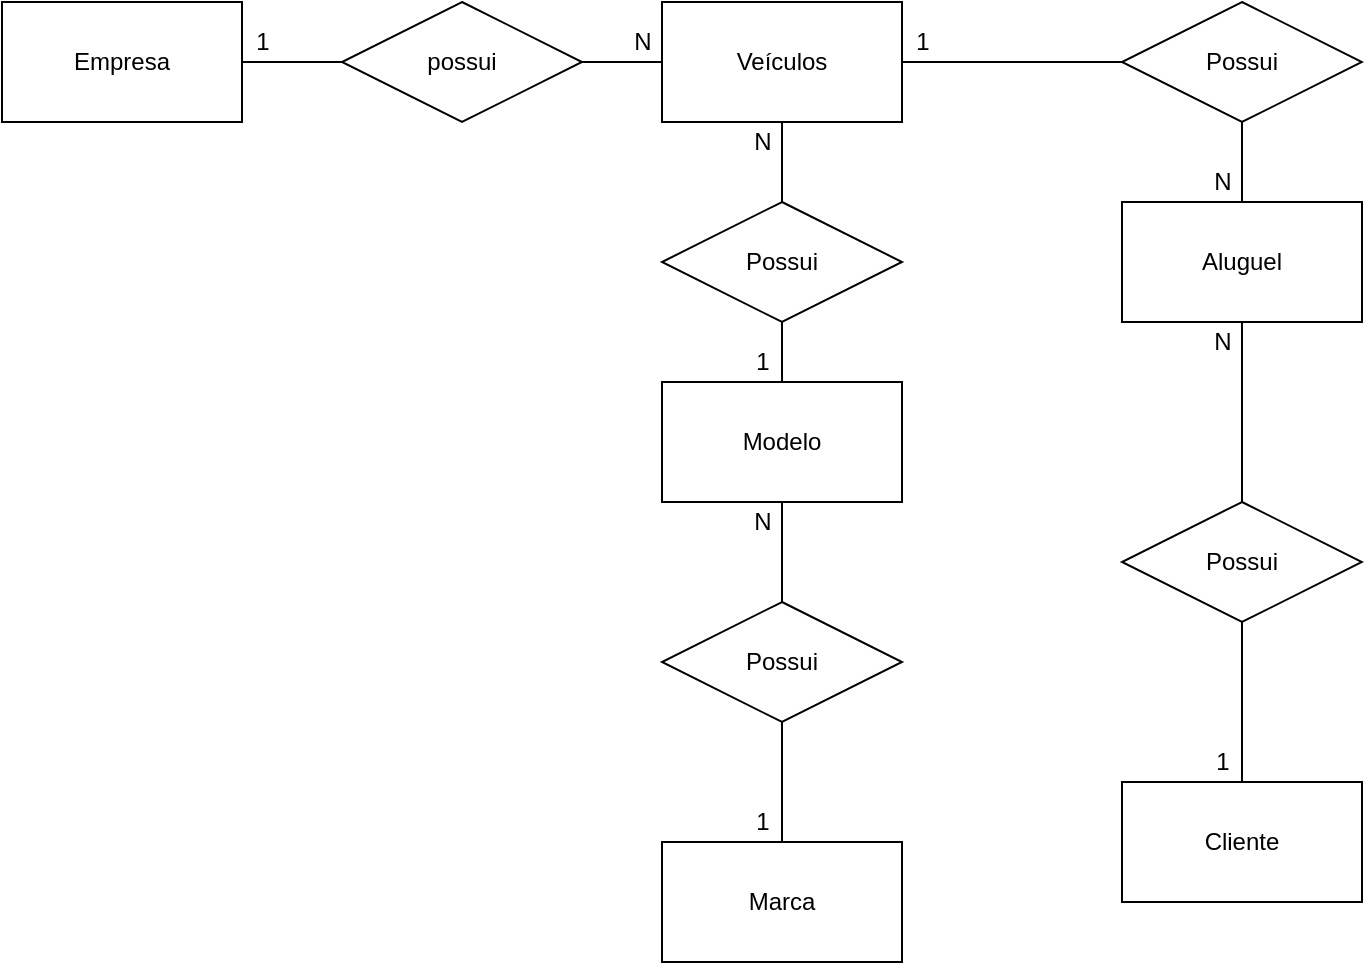 <mxfile version="14.9.4" type="device" pages="2"><diagram id="dP7IyqZ8uyRA2ydgE4WE" name="Conceitual"><mxGraphModel dx="782" dy="1875" grid="1" gridSize="10" guides="1" tooltips="1" connect="1" arrows="1" fold="1" page="1" pageScale="1" pageWidth="827" pageHeight="1169" math="0" shadow="0"><root><mxCell id="0"/><mxCell id="1" parent="0"/><mxCell id="ikUBrnRE6BC0nAF0PEZS-40" value="" style="edgeStyle=orthogonalEdgeStyle;rounded=0;orthogonalLoop=1;jettySize=auto;html=1;endArrow=none;endFill=0;" parent="1" source="ikUBrnRE6BC0nAF0PEZS-28" target="ikUBrnRE6BC0nAF0PEZS-33" edge="1"><mxGeometry relative="1" as="geometry"/></mxCell><mxCell id="ikUBrnRE6BC0nAF0PEZS-28" value="Empresa" style="rounded=0;whiteSpace=wrap;html=1;" parent="1" vertex="1"><mxGeometry x="10" y="-1160" width="120" height="60" as="geometry"/></mxCell><mxCell id="ikUBrnRE6BC0nAF0PEZS-42" value="" style="edgeStyle=orthogonalEdgeStyle;rounded=0;orthogonalLoop=1;jettySize=auto;html=1;endArrow=none;endFill=0;" parent="1" source="ikUBrnRE6BC0nAF0PEZS-29" target="ikUBrnRE6BC0nAF0PEZS-36" edge="1"><mxGeometry relative="1" as="geometry"/></mxCell><mxCell id="ikUBrnRE6BC0nAF0PEZS-29" value="Veículos" style="rounded=0;whiteSpace=wrap;html=1;" parent="1" vertex="1"><mxGeometry x="340" y="-1160" width="120" height="60" as="geometry"/></mxCell><mxCell id="ikUBrnRE6BC0nAF0PEZS-30" value="Marca" style="rounded=0;whiteSpace=wrap;html=1;" parent="1" vertex="1"><mxGeometry x="340" y="-740" width="120" height="60" as="geometry"/></mxCell><mxCell id="754DrJDfCToHwpc8Ai1J-5" value="" style="edgeStyle=orthogonalEdgeStyle;rounded=0;orthogonalLoop=1;jettySize=auto;html=1;endArrow=none;endFill=0;" edge="1" parent="1" source="ikUBrnRE6BC0nAF0PEZS-31" target="ikUBrnRE6BC0nAF0PEZS-35"><mxGeometry relative="1" as="geometry"/></mxCell><mxCell id="754DrJDfCToHwpc8Ai1J-6" value="" style="edgeStyle=orthogonalEdgeStyle;rounded=0;orthogonalLoop=1;jettySize=auto;html=1;endArrow=none;endFill=0;" edge="1" parent="1" source="ikUBrnRE6BC0nAF0PEZS-31" target="ikUBrnRE6BC0nAF0PEZS-34"><mxGeometry relative="1" as="geometry"/></mxCell><mxCell id="ikUBrnRE6BC0nAF0PEZS-31" value="Modelo" style="rounded=0;whiteSpace=wrap;html=1;" parent="1" vertex="1"><mxGeometry x="340" y="-970" width="120" height="60" as="geometry"/></mxCell><mxCell id="ikUBrnRE6BC0nAF0PEZS-41" value="" style="edgeStyle=orthogonalEdgeStyle;rounded=0;orthogonalLoop=1;jettySize=auto;html=1;endArrow=none;endFill=0;" parent="1" source="ikUBrnRE6BC0nAF0PEZS-33" target="ikUBrnRE6BC0nAF0PEZS-29" edge="1"><mxGeometry relative="1" as="geometry"/></mxCell><mxCell id="ikUBrnRE6BC0nAF0PEZS-51" value="" style="edgeStyle=orthogonalEdgeStyle;rounded=0;orthogonalLoop=1;jettySize=auto;html=1;endArrow=none;endFill=0;" parent="1" source="ikUBrnRE6BC0nAF0PEZS-33" target="ikUBrnRE6BC0nAF0PEZS-29" edge="1"><mxGeometry relative="1" as="geometry"/></mxCell><mxCell id="ikUBrnRE6BC0nAF0PEZS-33" value="possui" style="shape=rhombus;perimeter=rhombusPerimeter;whiteSpace=wrap;html=1;align=center;" parent="1" vertex="1"><mxGeometry x="180" y="-1160" width="120" height="60" as="geometry"/></mxCell><mxCell id="ikUBrnRE6BC0nAF0PEZS-58" value="" style="edgeStyle=orthogonalEdgeStyle;rounded=0;orthogonalLoop=1;jettySize=auto;html=1;endArrow=none;endFill=0;" parent="1" source="ikUBrnRE6BC0nAF0PEZS-34" target="ikUBrnRE6BC0nAF0PEZS-29" edge="1"><mxGeometry relative="1" as="geometry"/></mxCell><mxCell id="ikUBrnRE6BC0nAF0PEZS-34" value="Possui" style="shape=rhombus;perimeter=rhombusPerimeter;whiteSpace=wrap;html=1;align=center;" parent="1" vertex="1"><mxGeometry x="340" y="-1060" width="120" height="60" as="geometry"/></mxCell><mxCell id="754DrJDfCToHwpc8Ai1J-8" value="" style="edgeStyle=orthogonalEdgeStyle;rounded=0;orthogonalLoop=1;jettySize=auto;html=1;endArrow=none;endFill=0;" edge="1" parent="1" source="ikUBrnRE6BC0nAF0PEZS-35" target="ikUBrnRE6BC0nAF0PEZS-30"><mxGeometry relative="1" as="geometry"/></mxCell><mxCell id="ikUBrnRE6BC0nAF0PEZS-35" value="Possui" style="shape=rhombus;perimeter=rhombusPerimeter;whiteSpace=wrap;html=1;align=center;" parent="1" vertex="1"><mxGeometry x="340" y="-860" width="120" height="60" as="geometry"/></mxCell><mxCell id="ikUBrnRE6BC0nAF0PEZS-47" value="" style="edgeStyle=orthogonalEdgeStyle;rounded=0;orthogonalLoop=1;jettySize=auto;html=1;endArrow=none;endFill=0;" parent="1" source="ikUBrnRE6BC0nAF0PEZS-36" target="ikUBrnRE6BC0nAF0PEZS-37" edge="1"><mxGeometry relative="1" as="geometry"/></mxCell><mxCell id="ikUBrnRE6BC0nAF0PEZS-36" value="Possui" style="shape=rhombus;perimeter=rhombusPerimeter;whiteSpace=wrap;html=1;align=center;" parent="1" vertex="1"><mxGeometry x="570" y="-1160" width="120" height="60" as="geometry"/></mxCell><mxCell id="ikUBrnRE6BC0nAF0PEZS-48" value="" style="edgeStyle=orthogonalEdgeStyle;rounded=0;orthogonalLoop=1;jettySize=auto;html=1;endArrow=none;endFill=0;" parent="1" source="ikUBrnRE6BC0nAF0PEZS-37" target="ikUBrnRE6BC0nAF0PEZS-39" edge="1"><mxGeometry relative="1" as="geometry"/></mxCell><mxCell id="ikUBrnRE6BC0nAF0PEZS-37" value="Aluguel" style="rounded=0;whiteSpace=wrap;html=1;" parent="1" vertex="1"><mxGeometry x="570" y="-1060" width="120" height="60" as="geometry"/></mxCell><mxCell id="ikUBrnRE6BC0nAF0PEZS-38" value="Cliente" style="rounded=0;whiteSpace=wrap;html=1;" parent="1" vertex="1"><mxGeometry x="570" y="-770" width="120" height="60" as="geometry"/></mxCell><mxCell id="ikUBrnRE6BC0nAF0PEZS-49" value="" style="edgeStyle=orthogonalEdgeStyle;rounded=0;orthogonalLoop=1;jettySize=auto;html=1;endArrow=none;endFill=0;" parent="1" source="ikUBrnRE6BC0nAF0PEZS-39" target="ikUBrnRE6BC0nAF0PEZS-38" edge="1"><mxGeometry relative="1" as="geometry"/></mxCell><mxCell id="ikUBrnRE6BC0nAF0PEZS-39" value="Possui" style="shape=rhombus;perimeter=rhombusPerimeter;whiteSpace=wrap;html=1;align=center;" parent="1" vertex="1"><mxGeometry x="570" y="-910" width="120" height="60" as="geometry"/></mxCell><mxCell id="ikUBrnRE6BC0nAF0PEZS-50" value="1" style="text;html=1;align=center;verticalAlign=middle;resizable=0;points=[];autosize=1;strokeColor=none;" parent="1" vertex="1"><mxGeometry x="130" y="-1150" width="20" height="20" as="geometry"/></mxCell><mxCell id="ikUBrnRE6BC0nAF0PEZS-52" value="N" style="text;html=1;align=center;verticalAlign=middle;resizable=0;points=[];autosize=1;strokeColor=none;" parent="1" vertex="1"><mxGeometry x="320" y="-1150" width="20" height="20" as="geometry"/></mxCell><mxCell id="ikUBrnRE6BC0nAF0PEZS-53" value="1" style="text;html=1;align=center;verticalAlign=middle;resizable=0;points=[];autosize=1;strokeColor=none;" parent="1" vertex="1"><mxGeometry x="380" y="-990" width="20" height="20" as="geometry"/></mxCell><mxCell id="ikUBrnRE6BC0nAF0PEZS-59" value="1" style="text;html=1;align=center;verticalAlign=middle;resizable=0;points=[];autosize=1;strokeColor=none;" parent="1" vertex="1"><mxGeometry x="380" y="-760" width="20" height="20" as="geometry"/></mxCell><mxCell id="ikUBrnRE6BC0nAF0PEZS-60" value="N" style="text;html=1;align=center;verticalAlign=middle;resizable=0;points=[];autosize=1;strokeColor=none;" parent="1" vertex="1"><mxGeometry x="380" y="-910" width="20" height="20" as="geometry"/></mxCell><mxCell id="ikUBrnRE6BC0nAF0PEZS-61" value="1" style="text;html=1;align=center;verticalAlign=middle;resizable=0;points=[];autosize=1;strokeColor=none;" parent="1" vertex="1"><mxGeometry x="460" y="-1150" width="20" height="20" as="geometry"/></mxCell><mxCell id="ikUBrnRE6BC0nAF0PEZS-62" value="N" style="text;html=1;align=center;verticalAlign=middle;resizable=0;points=[];autosize=1;strokeColor=none;" parent="1" vertex="1"><mxGeometry x="610" y="-1080" width="20" height="20" as="geometry"/></mxCell><mxCell id="ikUBrnRE6BC0nAF0PEZS-63" value="N" style="text;html=1;align=center;verticalAlign=middle;resizable=0;points=[];autosize=1;strokeColor=none;" parent="1" vertex="1"><mxGeometry x="610" y="-1000" width="20" height="20" as="geometry"/></mxCell><mxCell id="ikUBrnRE6BC0nAF0PEZS-64" value="1" style="text;html=1;align=center;verticalAlign=middle;resizable=0;points=[];autosize=1;strokeColor=none;" parent="1" vertex="1"><mxGeometry x="610" y="-790" width="20" height="20" as="geometry"/></mxCell><mxCell id="ikUBrnRE6BC0nAF0PEZS-65" value="N" style="text;html=1;align=center;verticalAlign=middle;resizable=0;points=[];autosize=1;strokeColor=none;" parent="1" vertex="1"><mxGeometry x="380" y="-1100" width="20" height="20" as="geometry"/></mxCell></root></mxGraphModel></diagram><diagram id="O4ftNiduSpeW0E8-HrsY" name="Lógico"><mxGraphModel dx="382" dy="701" grid="1" gridSize="10" guides="1" tooltips="1" connect="1" arrows="1" fold="1" page="1" pageScale="1" pageWidth="827" pageHeight="1169" math="0" shadow="0"><root><mxCell id="acDNq2vjcGm8jdOuro44-0"/><mxCell id="acDNq2vjcGm8jdOuro44-1" parent="acDNq2vjcGm8jdOuro44-0"/><mxCell id="acDNq2vjcGm8jdOuro44-2" value="Empresa" style="shape=table;startSize=30;container=1;collapsible=1;childLayout=tableLayout;fixedRows=1;rowLines=0;fontStyle=1;align=center;resizeLast=1;" parent="acDNq2vjcGm8jdOuro44-1" vertex="1"><mxGeometry x="20" y="40" width="180" height="100" as="geometry"/></mxCell><mxCell id="acDNq2vjcGm8jdOuro44-3" value="" style="shape=partialRectangle;collapsible=0;dropTarget=0;pointerEvents=0;fillColor=none;top=0;left=0;bottom=1;right=0;points=[[0,0.5],[1,0.5]];portConstraint=eastwest;" parent="acDNq2vjcGm8jdOuro44-2" vertex="1"><mxGeometry y="30" width="180" height="30" as="geometry"/></mxCell><mxCell id="acDNq2vjcGm8jdOuro44-4" value="PK" style="shape=partialRectangle;connectable=0;fillColor=none;top=0;left=0;bottom=0;right=0;fontStyle=1;overflow=hidden;" parent="acDNq2vjcGm8jdOuro44-3" vertex="1"><mxGeometry width="30" height="30" as="geometry"/></mxCell><mxCell id="acDNq2vjcGm8jdOuro44-5" value="idEmpresa" style="shape=partialRectangle;connectable=0;fillColor=none;top=0;left=0;bottom=0;right=0;align=left;spacingLeft=6;fontStyle=5;overflow=hidden;" parent="acDNq2vjcGm8jdOuro44-3" vertex="1"><mxGeometry x="30" width="150" height="30" as="geometry"/></mxCell><mxCell id="acDNq2vjcGm8jdOuro44-6" value="" style="shape=partialRectangle;collapsible=0;dropTarget=0;pointerEvents=0;fillColor=none;top=0;left=0;bottom=0;right=0;points=[[0,0.5],[1,0.5]];portConstraint=eastwest;" parent="acDNq2vjcGm8jdOuro44-2" vertex="1"><mxGeometry y="60" width="180" height="30" as="geometry"/></mxCell><mxCell id="acDNq2vjcGm8jdOuro44-7" value="" style="shape=partialRectangle;connectable=0;fillColor=none;top=0;left=0;bottom=0;right=0;editable=1;overflow=hidden;" parent="acDNq2vjcGm8jdOuro44-6" vertex="1"><mxGeometry width="30" height="30" as="geometry"/></mxCell><mxCell id="acDNq2vjcGm8jdOuro44-8" value="NomeEmpresa" style="shape=partialRectangle;connectable=0;fillColor=none;top=0;left=0;bottom=0;right=0;align=left;spacingLeft=6;overflow=hidden;" parent="acDNq2vjcGm8jdOuro44-6" vertex="1"><mxGeometry x="30" width="150" height="30" as="geometry"/></mxCell><mxCell id="acDNq2vjcGm8jdOuro44-15" value="Veículos" style="shape=table;startSize=30;container=1;collapsible=1;childLayout=tableLayout;fixedRows=1;rowLines=0;fontStyle=1;align=center;resizeLast=1;" parent="acDNq2vjcGm8jdOuro44-1" vertex="1"><mxGeometry x="260" y="40" width="180" height="170" as="geometry"/></mxCell><mxCell id="JSpsxXMEmBdzqA0Dt7PM-111" value="" style="shape=partialRectangle;collapsible=0;dropTarget=0;pointerEvents=0;fillColor=none;top=0;left=0;bottom=0;right=0;points=[[0,0.5],[1,0.5]];portConstraint=eastwest;" vertex="1" parent="acDNq2vjcGm8jdOuro44-15"><mxGeometry y="30" width="180" height="30" as="geometry"/></mxCell><mxCell id="JSpsxXMEmBdzqA0Dt7PM-112" value="PK" style="shape=partialRectangle;connectable=0;fillColor=none;top=0;left=0;bottom=0;right=0;fontStyle=1;overflow=hidden;" vertex="1" parent="JSpsxXMEmBdzqA0Dt7PM-111"><mxGeometry width="60" height="30" as="geometry"/></mxCell><mxCell id="JSpsxXMEmBdzqA0Dt7PM-113" value="idVeículos" style="shape=partialRectangle;connectable=0;fillColor=none;top=0;left=0;bottom=0;right=0;align=left;spacingLeft=6;fontStyle=5;overflow=hidden;" vertex="1" parent="JSpsxXMEmBdzqA0Dt7PM-111"><mxGeometry x="60" width="120" height="30" as="geometry"/></mxCell><mxCell id="acDNq2vjcGm8jdOuro44-16" value="" style="shape=partialRectangle;collapsible=0;dropTarget=0;pointerEvents=0;fillColor=none;top=0;left=0;bottom=0;right=0;points=[[0,0.5],[1,0.5]];portConstraint=eastwest;" parent="acDNq2vjcGm8jdOuro44-15" vertex="1"><mxGeometry y="60" width="180" height="30" as="geometry"/></mxCell><mxCell id="acDNq2vjcGm8jdOuro44-17" value="FK" style="shape=partialRectangle;connectable=0;fillColor=none;top=0;left=0;bottom=0;right=0;fontStyle=1;overflow=hidden;" parent="acDNq2vjcGm8jdOuro44-16" vertex="1"><mxGeometry width="60" height="30" as="geometry"/></mxCell><mxCell id="acDNq2vjcGm8jdOuro44-18" value="IdEmpresa" style="shape=partialRectangle;connectable=0;fillColor=none;top=0;left=0;bottom=0;right=0;align=left;spacingLeft=6;fontStyle=5;overflow=hidden;" parent="acDNq2vjcGm8jdOuro44-16" vertex="1"><mxGeometry x="60" width="120" height="30" as="geometry"/></mxCell><mxCell id="acDNq2vjcGm8jdOuro44-19" value="" style="shape=partialRectangle;collapsible=0;dropTarget=0;pointerEvents=0;fillColor=none;top=0;left=0;bottom=1;right=0;points=[[0,0.5],[1,0.5]];portConstraint=eastwest;" parent="acDNq2vjcGm8jdOuro44-15" vertex="1"><mxGeometry y="90" width="180" height="30" as="geometry"/></mxCell><mxCell id="acDNq2vjcGm8jdOuro44-20" value="FK" style="shape=partialRectangle;connectable=0;fillColor=none;top=0;left=0;bottom=0;right=0;fontStyle=1;overflow=hidden;" parent="acDNq2vjcGm8jdOuro44-19" vertex="1"><mxGeometry width="60" height="30" as="geometry"/></mxCell><mxCell id="acDNq2vjcGm8jdOuro44-21" value="idModelo" style="shape=partialRectangle;connectable=0;fillColor=none;top=0;left=0;bottom=0;right=0;align=left;spacingLeft=6;fontStyle=5;overflow=hidden;" parent="acDNq2vjcGm8jdOuro44-19" vertex="1"><mxGeometry x="60" width="120" height="30" as="geometry"/></mxCell><mxCell id="acDNq2vjcGm8jdOuro44-22" value="" style="shape=partialRectangle;collapsible=0;dropTarget=0;pointerEvents=0;fillColor=none;top=0;left=0;bottom=0;right=0;points=[[0,0.5],[1,0.5]];portConstraint=eastwest;" parent="acDNq2vjcGm8jdOuro44-15" vertex="1"><mxGeometry y="120" width="180" height="30" as="geometry"/></mxCell><mxCell id="acDNq2vjcGm8jdOuro44-23" value="" style="shape=partialRectangle;connectable=0;fillColor=none;top=0;left=0;bottom=0;right=0;editable=1;overflow=hidden;" parent="acDNq2vjcGm8jdOuro44-22" vertex="1"><mxGeometry width="60" height="30" as="geometry"/></mxCell><mxCell id="acDNq2vjcGm8jdOuro44-24" value="Placa_veículo" style="shape=partialRectangle;connectable=0;fillColor=none;top=0;left=0;bottom=0;right=0;align=left;spacingLeft=6;overflow=hidden;" parent="acDNq2vjcGm8jdOuro44-22" vertex="1"><mxGeometry x="60" width="120" height="30" as="geometry"/></mxCell><mxCell id="0eqHKtdmUTcxwE88rU_p-0" value="Marca" style="shape=table;startSize=30;container=1;collapsible=1;childLayout=tableLayout;fixedRows=1;rowLines=0;fontStyle=1;align=center;resizeLast=1;" parent="acDNq2vjcGm8jdOuro44-1" vertex="1"><mxGeometry x="260" y="430" width="180" height="100" as="geometry"/></mxCell><mxCell id="0eqHKtdmUTcxwE88rU_p-1" value="" style="shape=partialRectangle;collapsible=0;dropTarget=0;pointerEvents=0;fillColor=none;top=0;left=0;bottom=1;right=0;points=[[0,0.5],[1,0.5]];portConstraint=eastwest;" parent="0eqHKtdmUTcxwE88rU_p-0" vertex="1"><mxGeometry y="30" width="180" height="30" as="geometry"/></mxCell><mxCell id="0eqHKtdmUTcxwE88rU_p-2" value="PK" style="shape=partialRectangle;connectable=0;fillColor=none;top=0;left=0;bottom=0;right=0;fontStyle=1;overflow=hidden;" parent="0eqHKtdmUTcxwE88rU_p-1" vertex="1"><mxGeometry width="30" height="30" as="geometry"/></mxCell><mxCell id="0eqHKtdmUTcxwE88rU_p-3" value="idMarca" style="shape=partialRectangle;connectable=0;fillColor=none;top=0;left=0;bottom=0;right=0;align=left;spacingLeft=6;fontStyle=5;overflow=hidden;" parent="0eqHKtdmUTcxwE88rU_p-1" vertex="1"><mxGeometry x="30" width="150" height="30" as="geometry"/></mxCell><mxCell id="0eqHKtdmUTcxwE88rU_p-4" value="" style="shape=partialRectangle;collapsible=0;dropTarget=0;pointerEvents=0;fillColor=none;top=0;left=0;bottom=0;right=0;points=[[0,0.5],[1,0.5]];portConstraint=eastwest;" parent="0eqHKtdmUTcxwE88rU_p-0" vertex="1"><mxGeometry y="60" width="180" height="30" as="geometry"/></mxCell><mxCell id="0eqHKtdmUTcxwE88rU_p-5" value="" style="shape=partialRectangle;connectable=0;fillColor=none;top=0;left=0;bottom=0;right=0;editable=1;overflow=hidden;" parent="0eqHKtdmUTcxwE88rU_p-4" vertex="1"><mxGeometry width="30" height="30" as="geometry"/></mxCell><mxCell id="0eqHKtdmUTcxwE88rU_p-6" value="Nome_marca" style="shape=partialRectangle;connectable=0;fillColor=none;top=0;left=0;bottom=0;right=0;align=left;spacingLeft=6;overflow=hidden;" parent="0eqHKtdmUTcxwE88rU_p-4" vertex="1"><mxGeometry x="30" width="150" height="30" as="geometry"/></mxCell><mxCell id="JSpsxXMEmBdzqA0Dt7PM-0" value="Modelo" style="shape=table;startSize=30;container=1;collapsible=1;childLayout=tableLayout;fixedRows=1;rowLines=0;fontStyle=1;align=center;resizeLast=1;" vertex="1" parent="acDNq2vjcGm8jdOuro44-1"><mxGeometry x="260" y="250" width="180" height="130" as="geometry"/></mxCell><mxCell id="JSpsxXMEmBdzqA0Dt7PM-1" value="" style="shape=partialRectangle;collapsible=0;dropTarget=0;pointerEvents=0;fillColor=none;top=0;left=0;bottom=0;right=0;points=[[0,0.5],[1,0.5]];portConstraint=eastwest;" vertex="1" parent="JSpsxXMEmBdzqA0Dt7PM-0"><mxGeometry y="30" width="180" height="30" as="geometry"/></mxCell><mxCell id="JSpsxXMEmBdzqA0Dt7PM-2" value="PK" style="shape=partialRectangle;connectable=0;fillColor=none;top=0;left=0;bottom=0;right=0;fontStyle=1;overflow=hidden;" vertex="1" parent="JSpsxXMEmBdzqA0Dt7PM-1"><mxGeometry width="60" height="30" as="geometry"/></mxCell><mxCell id="JSpsxXMEmBdzqA0Dt7PM-3" value="idModelo" style="shape=partialRectangle;connectable=0;fillColor=none;top=0;left=0;bottom=0;right=0;align=left;spacingLeft=6;fontStyle=5;overflow=hidden;" vertex="1" parent="JSpsxXMEmBdzqA0Dt7PM-1"><mxGeometry x="60" width="120" height="30" as="geometry"/></mxCell><mxCell id="JSpsxXMEmBdzqA0Dt7PM-4" value="" style="shape=partialRectangle;collapsible=0;dropTarget=0;pointerEvents=0;fillColor=none;top=0;left=0;bottom=1;right=0;points=[[0,0.5],[1,0.5]];portConstraint=eastwest;" vertex="1" parent="JSpsxXMEmBdzqA0Dt7PM-0"><mxGeometry y="60" width="180" height="30" as="geometry"/></mxCell><mxCell id="JSpsxXMEmBdzqA0Dt7PM-5" value="FK" style="shape=partialRectangle;connectable=0;fillColor=none;top=0;left=0;bottom=0;right=0;fontStyle=1;overflow=hidden;" vertex="1" parent="JSpsxXMEmBdzqA0Dt7PM-4"><mxGeometry width="60" height="30" as="geometry"/></mxCell><mxCell id="JSpsxXMEmBdzqA0Dt7PM-6" value="idMarca" style="shape=partialRectangle;connectable=0;fillColor=none;top=0;left=0;bottom=0;right=0;align=left;spacingLeft=6;fontStyle=5;overflow=hidden;" vertex="1" parent="JSpsxXMEmBdzqA0Dt7PM-4"><mxGeometry x="60" width="120" height="30" as="geometry"/></mxCell><mxCell id="JSpsxXMEmBdzqA0Dt7PM-7" value="" style="shape=partialRectangle;collapsible=0;dropTarget=0;pointerEvents=0;fillColor=none;top=0;left=0;bottom=0;right=0;points=[[0,0.5],[1,0.5]];portConstraint=eastwest;" vertex="1" parent="JSpsxXMEmBdzqA0Dt7PM-0"><mxGeometry y="90" width="180" height="30" as="geometry"/></mxCell><mxCell id="JSpsxXMEmBdzqA0Dt7PM-8" value="" style="shape=partialRectangle;connectable=0;fillColor=none;top=0;left=0;bottom=0;right=0;editable=1;overflow=hidden;" vertex="1" parent="JSpsxXMEmBdzqA0Dt7PM-7"><mxGeometry width="60" height="30" as="geometry"/></mxCell><mxCell id="JSpsxXMEmBdzqA0Dt7PM-9" value="Nome_modelo" style="shape=partialRectangle;connectable=0;fillColor=none;top=0;left=0;bottom=0;right=0;align=left;spacingLeft=6;overflow=hidden;" vertex="1" parent="JSpsxXMEmBdzqA0Dt7PM-7"><mxGeometry x="60" width="120" height="30" as="geometry"/></mxCell><mxCell id="JSpsxXMEmBdzqA0Dt7PM-13" value="Cliente" style="shape=table;startSize=30;container=1;collapsible=1;childLayout=tableLayout;fixedRows=1;rowLines=0;fontStyle=1;align=center;resizeLast=1;" vertex="1" parent="acDNq2vjcGm8jdOuro44-1"><mxGeometry x="550" y="300" width="180" height="100" as="geometry"/></mxCell><mxCell id="JSpsxXMEmBdzqA0Dt7PM-14" value="" style="shape=partialRectangle;collapsible=0;dropTarget=0;pointerEvents=0;fillColor=none;top=0;left=0;bottom=1;right=0;points=[[0,0.5],[1,0.5]];portConstraint=eastwest;" vertex="1" parent="JSpsxXMEmBdzqA0Dt7PM-13"><mxGeometry y="30" width="180" height="30" as="geometry"/></mxCell><mxCell id="JSpsxXMEmBdzqA0Dt7PM-15" value="PK" style="shape=partialRectangle;connectable=0;fillColor=none;top=0;left=0;bottom=0;right=0;fontStyle=1;overflow=hidden;" vertex="1" parent="JSpsxXMEmBdzqA0Dt7PM-14"><mxGeometry width="30" height="30" as="geometry"/></mxCell><mxCell id="JSpsxXMEmBdzqA0Dt7PM-16" value="idCliente" style="shape=partialRectangle;connectable=0;fillColor=none;top=0;left=0;bottom=0;right=0;align=left;spacingLeft=6;fontStyle=5;overflow=hidden;" vertex="1" parent="JSpsxXMEmBdzqA0Dt7PM-14"><mxGeometry x="30" width="150" height="30" as="geometry"/></mxCell><mxCell id="JSpsxXMEmBdzqA0Dt7PM-17" value="" style="shape=partialRectangle;collapsible=0;dropTarget=0;pointerEvents=0;fillColor=none;top=0;left=0;bottom=0;right=0;points=[[0,0.5],[1,0.5]];portConstraint=eastwest;" vertex="1" parent="JSpsxXMEmBdzqA0Dt7PM-13"><mxGeometry y="60" width="180" height="30" as="geometry"/></mxCell><mxCell id="JSpsxXMEmBdzqA0Dt7PM-18" value="" style="shape=partialRectangle;connectable=0;fillColor=none;top=0;left=0;bottom=0;right=0;editable=1;overflow=hidden;" vertex="1" parent="JSpsxXMEmBdzqA0Dt7PM-17"><mxGeometry width="30" height="30" as="geometry"/></mxCell><mxCell id="JSpsxXMEmBdzqA0Dt7PM-19" value="Nome_cliente" style="shape=partialRectangle;connectable=0;fillColor=none;top=0;left=0;bottom=0;right=0;align=left;spacingLeft=6;overflow=hidden;" vertex="1" parent="JSpsxXMEmBdzqA0Dt7PM-17"><mxGeometry x="30" width="150" height="30" as="geometry"/></mxCell><mxCell id="JSpsxXMEmBdzqA0Dt7PM-78" value="Aluguel" style="shape=table;startSize=30;container=1;collapsible=1;childLayout=tableLayout;fixedRows=1;rowLines=0;fontStyle=1;align=center;resizeLast=1;fillColor=#ffffff;" vertex="1" parent="acDNq2vjcGm8jdOuro44-1"><mxGeometry x="540" y="40" width="180" height="190" as="geometry"/></mxCell><mxCell id="JSpsxXMEmBdzqA0Dt7PM-79" value="" style="shape=partialRectangle;collapsible=0;dropTarget=0;pointerEvents=0;fillColor=none;top=0;left=0;bottom=0;right=0;points=[[0,0.5],[1,0.5]];portConstraint=eastwest;" vertex="1" parent="JSpsxXMEmBdzqA0Dt7PM-78"><mxGeometry y="30" width="180" height="30" as="geometry"/></mxCell><mxCell id="JSpsxXMEmBdzqA0Dt7PM-80" value="PK" style="shape=partialRectangle;connectable=0;fillColor=none;top=0;left=0;bottom=0;right=0;fontStyle=1;overflow=hidden;" vertex="1" parent="JSpsxXMEmBdzqA0Dt7PM-79"><mxGeometry width="60" height="30" as="geometry"/></mxCell><mxCell id="JSpsxXMEmBdzqA0Dt7PM-81" value="idAluguel" style="shape=partialRectangle;connectable=0;fillColor=none;top=0;left=0;bottom=0;right=0;align=left;spacingLeft=6;fontStyle=5;overflow=hidden;" vertex="1" parent="JSpsxXMEmBdzqA0Dt7PM-79"><mxGeometry x="60" width="120" height="30" as="geometry"/></mxCell><mxCell id="JSpsxXMEmBdzqA0Dt7PM-91" value="" style="shape=partialRectangle;collapsible=0;dropTarget=0;pointerEvents=0;fillColor=none;top=0;left=0;bottom=0;right=0;points=[[0,0.5],[1,0.5]];portConstraint=eastwest;" vertex="1" parent="JSpsxXMEmBdzqA0Dt7PM-78"><mxGeometry y="60" width="180" height="30" as="geometry"/></mxCell><mxCell id="JSpsxXMEmBdzqA0Dt7PM-92" value="FK" style="shape=partialRectangle;connectable=0;fillColor=none;top=0;left=0;bottom=0;right=0;fontStyle=1;overflow=hidden;" vertex="1" parent="JSpsxXMEmBdzqA0Dt7PM-91"><mxGeometry width="60" height="30" as="geometry"/></mxCell><mxCell id="JSpsxXMEmBdzqA0Dt7PM-93" value="idVeículo" style="shape=partialRectangle;connectable=0;fillColor=none;top=0;left=0;bottom=0;right=0;align=left;spacingLeft=6;fontStyle=5;overflow=hidden;" vertex="1" parent="JSpsxXMEmBdzqA0Dt7PM-91"><mxGeometry x="60" width="120" height="30" as="geometry"/></mxCell><mxCell id="JSpsxXMEmBdzqA0Dt7PM-82" value="" style="shape=partialRectangle;collapsible=0;dropTarget=0;pointerEvents=0;fillColor=none;top=0;left=0;bottom=1;right=0;points=[[0,0.5],[1,0.5]];portConstraint=eastwest;" vertex="1" parent="JSpsxXMEmBdzqA0Dt7PM-78"><mxGeometry y="90" width="180" height="30" as="geometry"/></mxCell><mxCell id="JSpsxXMEmBdzqA0Dt7PM-83" value="FK" style="shape=partialRectangle;connectable=0;fillColor=none;top=0;left=0;bottom=0;right=0;fontStyle=1;overflow=hidden;" vertex="1" parent="JSpsxXMEmBdzqA0Dt7PM-82"><mxGeometry width="60" height="30" as="geometry"/></mxCell><mxCell id="JSpsxXMEmBdzqA0Dt7PM-84" value="idCliente" style="shape=partialRectangle;connectable=0;fillColor=none;top=0;left=0;bottom=0;right=0;align=left;spacingLeft=6;fontStyle=5;overflow=hidden;" vertex="1" parent="JSpsxXMEmBdzqA0Dt7PM-82"><mxGeometry x="60" width="120" height="30" as="geometry"/></mxCell><mxCell id="JSpsxXMEmBdzqA0Dt7PM-85" value="" style="shape=partialRectangle;collapsible=0;dropTarget=0;pointerEvents=0;fillColor=none;top=0;left=0;bottom=0;right=0;points=[[0,0.5],[1,0.5]];portConstraint=eastwest;" vertex="1" parent="JSpsxXMEmBdzqA0Dt7PM-78"><mxGeometry y="120" width="180" height="30" as="geometry"/></mxCell><mxCell id="JSpsxXMEmBdzqA0Dt7PM-86" value="" style="shape=partialRectangle;connectable=0;fillColor=none;top=0;left=0;bottom=0;right=0;editable=1;overflow=hidden;" vertex="1" parent="JSpsxXMEmBdzqA0Dt7PM-85"><mxGeometry width="60" height="30" as="geometry"/></mxCell><mxCell id="JSpsxXMEmBdzqA0Dt7PM-87" value="Data_retitrada" style="shape=partialRectangle;connectable=0;fillColor=none;top=0;left=0;bottom=0;right=0;align=left;spacingLeft=6;overflow=hidden;" vertex="1" parent="JSpsxXMEmBdzqA0Dt7PM-85"><mxGeometry x="60" width="120" height="30" as="geometry"/></mxCell><mxCell id="JSpsxXMEmBdzqA0Dt7PM-88" value="" style="shape=partialRectangle;collapsible=0;dropTarget=0;pointerEvents=0;fillColor=none;top=0;left=0;bottom=0;right=0;points=[[0,0.5],[1,0.5]];portConstraint=eastwest;" vertex="1" parent="JSpsxXMEmBdzqA0Dt7PM-78"><mxGeometry y="150" width="180" height="30" as="geometry"/></mxCell><mxCell id="JSpsxXMEmBdzqA0Dt7PM-89" value="" style="shape=partialRectangle;connectable=0;fillColor=none;top=0;left=0;bottom=0;right=0;editable=1;overflow=hidden;" vertex="1" parent="JSpsxXMEmBdzqA0Dt7PM-88"><mxGeometry width="60" height="30" as="geometry"/></mxCell><mxCell id="JSpsxXMEmBdzqA0Dt7PM-90" value="Data_devolução" style="shape=partialRectangle;connectable=0;fillColor=none;top=0;left=0;bottom=0;right=0;align=left;spacingLeft=6;overflow=hidden;" vertex="1" parent="JSpsxXMEmBdzqA0Dt7PM-88"><mxGeometry x="60" width="120" height="30" as="geometry"/></mxCell><mxCell id="JSpsxXMEmBdzqA0Dt7PM-114" value="" style="edgeStyle=entityRelationEdgeStyle;fontSize=12;html=1;endArrow=ERoneToMany;" edge="1" parent="acDNq2vjcGm8jdOuro44-1" source="acDNq2vjcGm8jdOuro44-3" target="acDNq2vjcGm8jdOuro44-16"><mxGeometry width="100" height="100" relative="1" as="geometry"><mxPoint x="200" y="90" as="sourcePoint"/><mxPoint x="300" y="-10" as="targetPoint"/></mxGeometry></mxCell><mxCell id="1cPNzXVDkFGR8wD2uiS0-0" value="" style="edgeStyle=entityRelationEdgeStyle;fontSize=12;html=1;endArrow=ERoneToMany;exitX=1;exitY=0.5;exitDx=0;exitDy=0;" edge="1" parent="acDNq2vjcGm8jdOuro44-1" source="JSpsxXMEmBdzqA0Dt7PM-111" target="JSpsxXMEmBdzqA0Dt7PM-91"><mxGeometry width="100" height="100" relative="1" as="geometry"><mxPoint x="350" y="390" as="sourcePoint"/><mxPoint x="450" y="290" as="targetPoint"/></mxGeometry></mxCell><mxCell id="Gisfo9Utju7cUWtep4gV-0" value="" style="edgeStyle=entityRelationEdgeStyle;fontSize=12;html=1;endArrow=ERoneToMany;" edge="1" parent="acDNq2vjcGm8jdOuro44-1" source="JSpsxXMEmBdzqA0Dt7PM-14" target="JSpsxXMEmBdzqA0Dt7PM-82"><mxGeometry width="100" height="100" relative="1" as="geometry"><mxPoint x="730" y="345" as="sourcePoint"/><mxPoint x="450" y="290" as="targetPoint"/></mxGeometry></mxCell><mxCell id="DNUPJ3IWZlCLd4UtSXoe-2" value="" style="edgeStyle=entityRelationEdgeStyle;fontSize=12;html=1;endArrow=ERoneToMany;" edge="1" parent="acDNq2vjcGm8jdOuro44-1" source="0eqHKtdmUTcxwE88rU_p-1" target="JSpsxXMEmBdzqA0Dt7PM-4"><mxGeometry width="100" height="100" relative="1" as="geometry"><mxPoint x="414" y="500" as="sourcePoint"/><mxPoint x="514" y="400" as="targetPoint"/></mxGeometry></mxCell><mxCell id="lUXYMeQyKSkruT4gpFDE-0" value="" style="edgeStyle=entityRelationEdgeStyle;fontSize=12;html=1;endArrow=ERoneToMany;" edge="1" parent="acDNq2vjcGm8jdOuro44-1" source="JSpsxXMEmBdzqA0Dt7PM-1" target="acDNq2vjcGm8jdOuro44-19"><mxGeometry width="100" height="100" relative="1" as="geometry"><mxPoint x="350" y="390" as="sourcePoint"/><mxPoint x="450" y="290" as="targetPoint"/></mxGeometry></mxCell></root></mxGraphModel></diagram></mxfile>